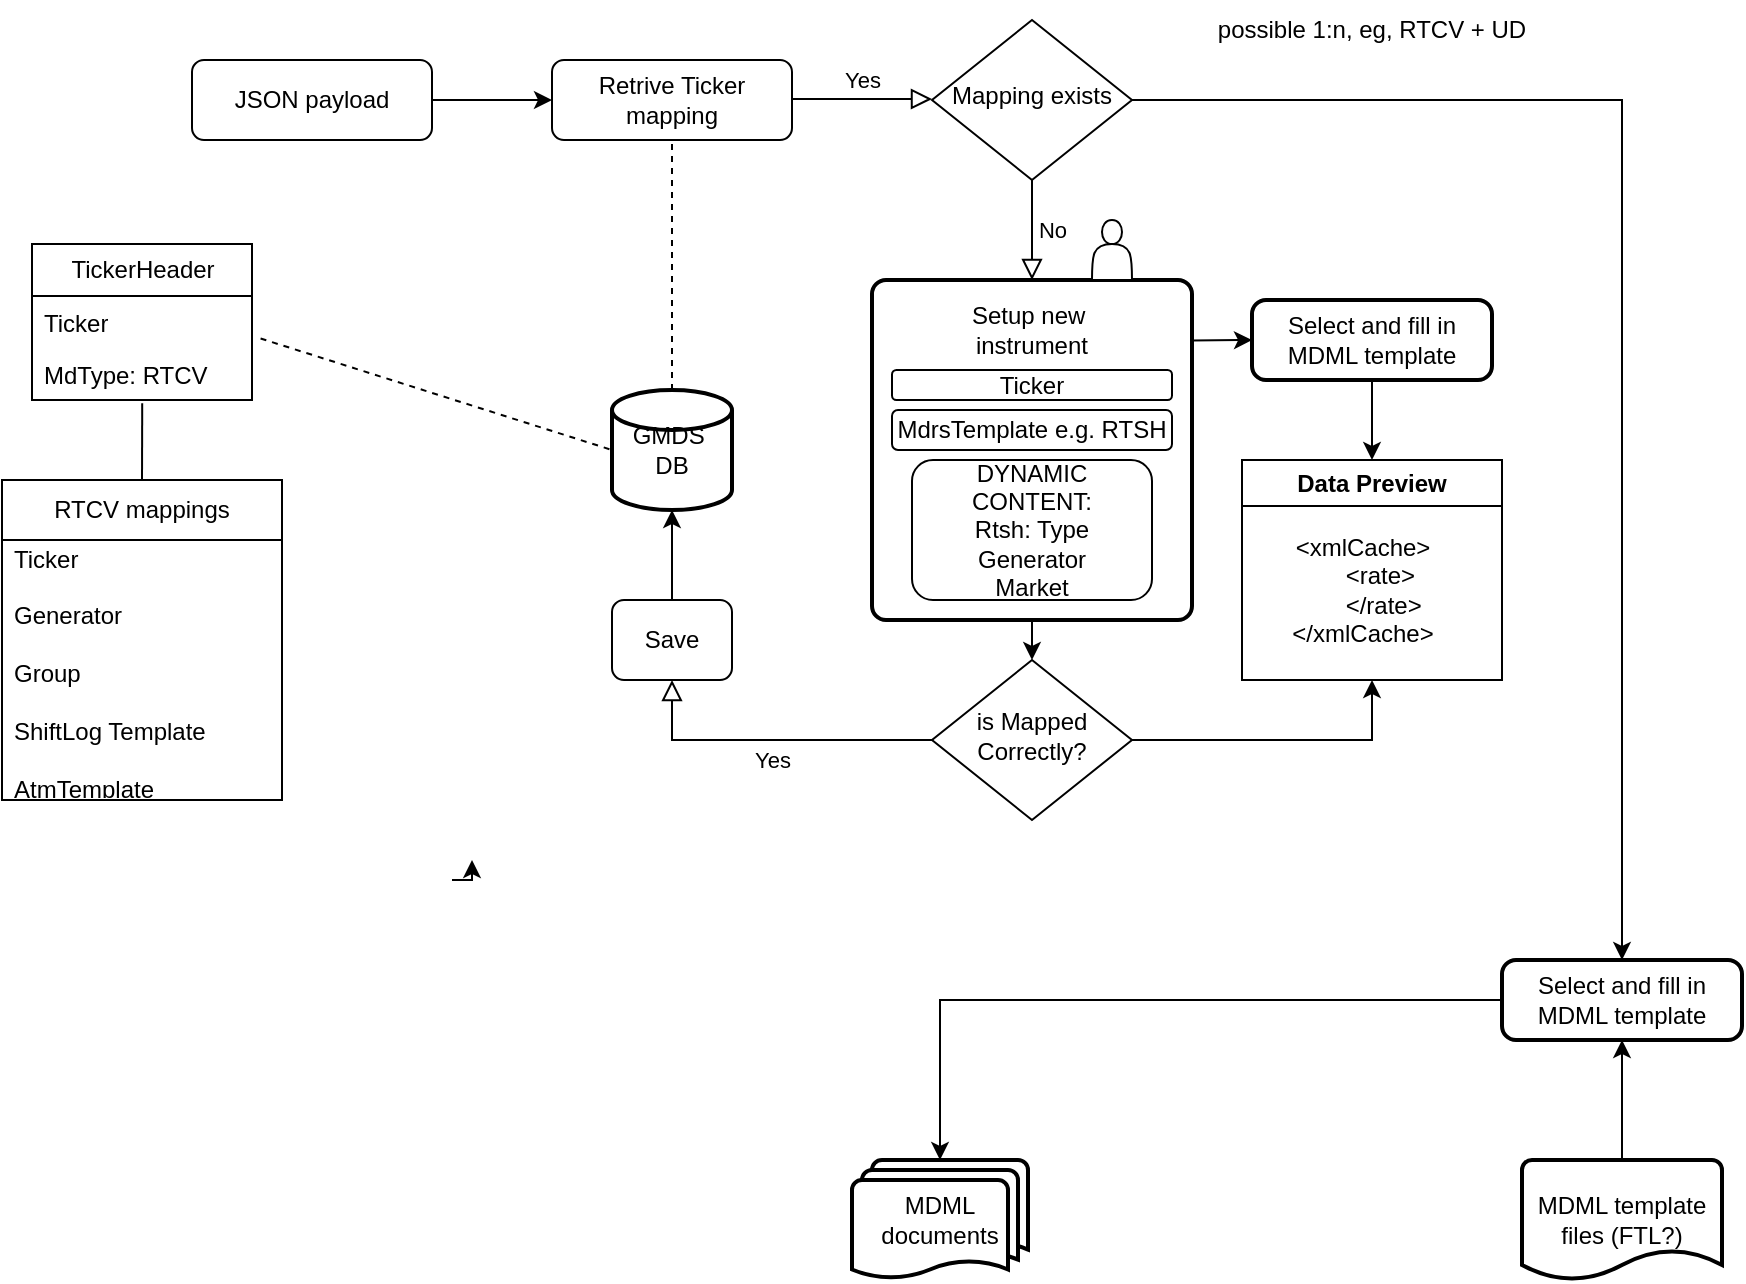 <mxfile version="26.2.14">
  <diagram id="C5RBs43oDa-KdzZeNtuy" name="Page-1">
    <mxGraphModel dx="2043" dy="671" grid="1" gridSize="10" guides="1" tooltips="1" connect="1" arrows="1" fold="1" page="1" pageScale="1" pageWidth="827" pageHeight="1169" math="0" shadow="0">
      <root>
        <mxCell id="WIyWlLk6GJQsqaUBKTNV-0" />
        <mxCell id="WIyWlLk6GJQsqaUBKTNV-1" parent="WIyWlLk6GJQsqaUBKTNV-0" />
        <mxCell id="0x4GOvO5WbsecGbyz3oT-2" style="edgeStyle=orthogonalEdgeStyle;rounded=0;orthogonalLoop=1;jettySize=auto;html=1;exitX=1;exitY=0.5;exitDx=0;exitDy=0;entryX=0;entryY=0.5;entryDx=0;entryDy=0;" edge="1" parent="WIyWlLk6GJQsqaUBKTNV-1" source="WIyWlLk6GJQsqaUBKTNV-3">
          <mxGeometry relative="1" as="geometry">
            <mxPoint x="210" y="70" as="targetPoint" />
          </mxGeometry>
        </mxCell>
        <mxCell id="WIyWlLk6GJQsqaUBKTNV-3" value="JSON payload" style="rounded=1;whiteSpace=wrap;html=1;fontSize=12;glass=0;strokeWidth=1;shadow=0;" parent="WIyWlLk6GJQsqaUBKTNV-1" vertex="1">
          <mxGeometry x="30" y="50" width="120" height="40" as="geometry" />
        </mxCell>
        <mxCell id="0x4GOvO5WbsecGbyz3oT-62" style="edgeStyle=orthogonalEdgeStyle;rounded=0;orthogonalLoop=1;jettySize=auto;html=1;exitX=0.5;exitY=0;exitDx=0;exitDy=0;" edge="1" parent="WIyWlLk6GJQsqaUBKTNV-1">
          <mxGeometry relative="1" as="geometry">
            <mxPoint x="170" y="450" as="targetPoint" />
            <mxPoint x="160" y="460" as="sourcePoint" />
          </mxGeometry>
        </mxCell>
        <mxCell id="0x4GOvO5WbsecGbyz3oT-65" style="edgeStyle=orthogonalEdgeStyle;rounded=0;orthogonalLoop=1;jettySize=auto;html=1;exitX=0.5;exitY=1;exitDx=0;exitDy=0;entryX=0.5;entryY=0;entryDx=0;entryDy=0;" edge="1" parent="WIyWlLk6GJQsqaUBKTNV-1" source="0x4GOvO5WbsecGbyz3oT-0" target="0x4GOvO5WbsecGbyz3oT-64">
          <mxGeometry relative="1" as="geometry" />
        </mxCell>
        <mxCell id="0x4GOvO5WbsecGbyz3oT-0" value="" style="rounded=1;whiteSpace=wrap;html=1;absoluteArcSize=1;arcSize=14;strokeWidth=2;align=center;" vertex="1" parent="WIyWlLk6GJQsqaUBKTNV-1">
          <mxGeometry x="370" y="160" width="160" height="170" as="geometry" />
        </mxCell>
        <mxCell id="0x4GOvO5WbsecGbyz3oT-3" value="GMDS&amp;nbsp;&lt;div&gt;DB&lt;/div&gt;" style="strokeWidth=2;html=1;shape=mxgraph.flowchart.database;whiteSpace=wrap;" vertex="1" parent="WIyWlLk6GJQsqaUBKTNV-1">
          <mxGeometry x="240" y="215" width="60" height="60" as="geometry" />
        </mxCell>
        <mxCell id="0x4GOvO5WbsecGbyz3oT-4" value="Yes" style="edgeStyle=orthogonalEdgeStyle;rounded=0;html=1;jettySize=auto;orthogonalLoop=1;fontSize=11;endArrow=block;endFill=0;endSize=8;strokeWidth=1;shadow=0;labelBackgroundColor=none;exitX=1;exitY=0.5;exitDx=0;exitDy=0;" edge="1" parent="WIyWlLk6GJQsqaUBKTNV-1">
          <mxGeometry y="10" relative="1" as="geometry">
            <mxPoint as="offset" />
            <mxPoint x="330" y="69.5" as="sourcePoint" />
            <mxPoint x="400" y="69.5" as="targetPoint" />
          </mxGeometry>
        </mxCell>
        <mxCell id="0x4GOvO5WbsecGbyz3oT-5" value="No" style="edgeStyle=orthogonalEdgeStyle;rounded=0;html=1;jettySize=auto;orthogonalLoop=1;fontSize=11;endArrow=block;endFill=0;endSize=8;strokeWidth=1;shadow=0;labelBackgroundColor=none;exitX=0.5;exitY=1;exitDx=0;exitDy=0;entryX=0.5;entryY=0;entryDx=0;entryDy=0;" edge="1" parent="WIyWlLk6GJQsqaUBKTNV-1" source="0x4GOvO5WbsecGbyz3oT-6" target="0x4GOvO5WbsecGbyz3oT-0">
          <mxGeometry y="10" relative="1" as="geometry">
            <mxPoint as="offset" />
            <mxPoint x="260" y="110" as="sourcePoint" />
            <mxPoint x="260" y="160" as="targetPoint" />
          </mxGeometry>
        </mxCell>
        <mxCell id="0x4GOvO5WbsecGbyz3oT-46" style="edgeStyle=orthogonalEdgeStyle;rounded=0;orthogonalLoop=1;jettySize=auto;html=1;exitX=1;exitY=0.5;exitDx=0;exitDy=0;" edge="1" parent="WIyWlLk6GJQsqaUBKTNV-1" source="0x4GOvO5WbsecGbyz3oT-6" target="0x4GOvO5WbsecGbyz3oT-10">
          <mxGeometry relative="1" as="geometry" />
        </mxCell>
        <mxCell id="0x4GOvO5WbsecGbyz3oT-6" value="Mapping exists" style="rhombus;whiteSpace=wrap;html=1;shadow=0;fontFamily=Helvetica;fontSize=12;align=center;strokeWidth=1;spacing=6;spacingTop=-4;" vertex="1" parent="WIyWlLk6GJQsqaUBKTNV-1">
          <mxGeometry x="400" y="30" width="100" height="80" as="geometry" />
        </mxCell>
        <mxCell id="0x4GOvO5WbsecGbyz3oT-7" value="Retrive Ticker mapping" style="rounded=1;whiteSpace=wrap;html=1;fontSize=12;glass=0;strokeWidth=1;shadow=0;" vertex="1" parent="WIyWlLk6GJQsqaUBKTNV-1">
          <mxGeometry x="210" y="50" width="120" height="40" as="geometry" />
        </mxCell>
        <mxCell id="0x4GOvO5WbsecGbyz3oT-8" value="" style="endArrow=none;dashed=1;html=1;rounded=0;exitX=0.5;exitY=0;exitDx=0;exitDy=0;exitPerimeter=0;entryX=0.5;entryY=1;entryDx=0;entryDy=0;" edge="1" parent="WIyWlLk6GJQsqaUBKTNV-1" source="0x4GOvO5WbsecGbyz3oT-3" target="0x4GOvO5WbsecGbyz3oT-7">
          <mxGeometry width="50" height="50" relative="1" as="geometry">
            <mxPoint x="390" y="320" as="sourcePoint" />
            <mxPoint x="440" y="270" as="targetPoint" />
          </mxGeometry>
        </mxCell>
        <mxCell id="0x4GOvO5WbsecGbyz3oT-9" value="" style="shape=actor;whiteSpace=wrap;html=1;" vertex="1" parent="WIyWlLk6GJQsqaUBKTNV-1">
          <mxGeometry x="480" y="130" width="20" height="30" as="geometry" />
        </mxCell>
        <mxCell id="0x4GOvO5WbsecGbyz3oT-10" value="Select and fill in MDML template" style="rounded=1;whiteSpace=wrap;html=1;absoluteArcSize=1;arcSize=14;strokeWidth=2;" vertex="1" parent="WIyWlLk6GJQsqaUBKTNV-1">
          <mxGeometry x="685" y="500" width="120" height="40" as="geometry" />
        </mxCell>
        <mxCell id="0x4GOvO5WbsecGbyz3oT-12" value="Setup new&amp;nbsp;&lt;div&gt;instrument&lt;/div&gt;" style="text;html=1;align=center;verticalAlign=middle;whiteSpace=wrap;rounded=0;" vertex="1" parent="WIyWlLk6GJQsqaUBKTNV-1">
          <mxGeometry x="410" y="170" width="80" height="30" as="geometry" />
        </mxCell>
        <mxCell id="0x4GOvO5WbsecGbyz3oT-13" value="TickerHeader" style="swimlane;fontStyle=0;childLayout=stackLayout;horizontal=1;startSize=26;fillColor=none;horizontalStack=0;resizeParent=1;resizeParentMax=0;resizeLast=0;collapsible=1;marginBottom=0;html=1;" vertex="1" parent="WIyWlLk6GJQsqaUBKTNV-1">
          <mxGeometry x="-50" y="142" width="110" height="78" as="geometry" />
        </mxCell>
        <mxCell id="0x4GOvO5WbsecGbyz3oT-14" value="Ticker" style="text;strokeColor=none;fillColor=none;align=left;verticalAlign=top;spacingLeft=4;spacingRight=4;overflow=hidden;rotatable=0;points=[[0,0.5],[1,0.5]];portConstraint=eastwest;whiteSpace=wrap;html=1;" vertex="1" parent="0x4GOvO5WbsecGbyz3oT-13">
          <mxGeometry y="26" width="110" height="26" as="geometry" />
        </mxCell>
        <mxCell id="0x4GOvO5WbsecGbyz3oT-15" value="MdType: RTCV" style="text;strokeColor=none;fillColor=none;align=left;verticalAlign=top;spacingLeft=4;spacingRight=4;overflow=hidden;rotatable=0;points=[[0,0.5],[1,0.5]];portConstraint=eastwest;whiteSpace=wrap;html=1;" vertex="1" parent="0x4GOvO5WbsecGbyz3oT-13">
          <mxGeometry y="52" width="110" height="26" as="geometry" />
        </mxCell>
        <mxCell id="0x4GOvO5WbsecGbyz3oT-20" value="RTCV mappings" style="swimlane;fontStyle=0;childLayout=stackLayout;horizontal=1;startSize=30;horizontalStack=0;resizeParent=1;resizeParentMax=0;resizeLast=0;collapsible=1;marginBottom=0;whiteSpace=wrap;html=1;" vertex="1" parent="WIyWlLk6GJQsqaUBKTNV-1">
          <mxGeometry x="-65" y="260" width="140" height="160" as="geometry" />
        </mxCell>
        <mxCell id="0x4GOvO5WbsecGbyz3oT-21" value="Ticker&lt;div&gt;&lt;br&gt;&lt;/div&gt;&lt;div&gt;Generator&lt;/div&gt;&lt;div&gt;&lt;br&gt;&lt;/div&gt;&lt;div&gt;Group&lt;/div&gt;&lt;div&gt;&lt;br&gt;&lt;/div&gt;&lt;div&gt;ShiftLog Template&lt;br&gt;&lt;br&gt;AtmTemplate&lt;/div&gt;&lt;div&gt;&lt;br&gt;&lt;/div&gt;&lt;div&gt;&lt;br&gt;&lt;/div&gt;" style="text;strokeColor=none;fillColor=none;align=left;verticalAlign=middle;spacingLeft=4;spacingRight=4;overflow=hidden;points=[[0,0.5],[1,0.5]];portConstraint=eastwest;rotatable=0;whiteSpace=wrap;html=1;" vertex="1" parent="0x4GOvO5WbsecGbyz3oT-20">
          <mxGeometry y="30" width="140" height="130" as="geometry" />
        </mxCell>
        <mxCell id="0x4GOvO5WbsecGbyz3oT-37" value="" style="endArrow=none;dashed=1;html=1;rounded=0;exitX=1.039;exitY=0.817;exitDx=0;exitDy=0;exitPerimeter=0;entryX=0;entryY=0.5;entryDx=0;entryDy=0;entryPerimeter=0;" edge="1" parent="WIyWlLk6GJQsqaUBKTNV-1" source="0x4GOvO5WbsecGbyz3oT-14" target="0x4GOvO5WbsecGbyz3oT-3">
          <mxGeometry width="50" height="50" relative="1" as="geometry">
            <mxPoint x="520" y="360" as="sourcePoint" />
            <mxPoint x="570" y="310" as="targetPoint" />
          </mxGeometry>
        </mxCell>
        <mxCell id="0x4GOvO5WbsecGbyz3oT-38" value="" style="endArrow=none;html=1;rounded=0;exitX=0.5;exitY=0;exitDx=0;exitDy=0;entryX=0.501;entryY=1.064;entryDx=0;entryDy=0;entryPerimeter=0;" edge="1" parent="WIyWlLk6GJQsqaUBKTNV-1" source="0x4GOvO5WbsecGbyz3oT-20" target="0x4GOvO5WbsecGbyz3oT-15">
          <mxGeometry width="50" height="50" relative="1" as="geometry">
            <mxPoint x="520" y="360" as="sourcePoint" />
            <mxPoint x="570" y="310" as="targetPoint" />
          </mxGeometry>
        </mxCell>
        <mxCell id="0x4GOvO5WbsecGbyz3oT-39" value="Ticker" style="rounded=1;whiteSpace=wrap;html=1;" vertex="1" parent="WIyWlLk6GJQsqaUBKTNV-1">
          <mxGeometry x="380" y="205" width="140" height="15" as="geometry" />
        </mxCell>
        <mxCell id="0x4GOvO5WbsecGbyz3oT-42" value="DYNAMIC CONTENT:&lt;br&gt;Rtsh: Type&lt;br&gt;Generator&lt;br&gt;Market" style="rounded=1;whiteSpace=wrap;html=1;" vertex="1" parent="WIyWlLk6GJQsqaUBKTNV-1">
          <mxGeometry x="390" y="250" width="120" height="70" as="geometry" />
        </mxCell>
        <mxCell id="0x4GOvO5WbsecGbyz3oT-43" value="MdrsTemplate e.g. RTSH" style="rounded=1;whiteSpace=wrap;html=1;" vertex="1" parent="WIyWlLk6GJQsqaUBKTNV-1">
          <mxGeometry x="380" y="225" width="140" height="20" as="geometry" />
        </mxCell>
        <mxCell id="0x4GOvO5WbsecGbyz3oT-51" value="possible 1:n, eg, RTCV + UD" style="text;html=1;align=center;verticalAlign=middle;whiteSpace=wrap;rounded=0;" vertex="1" parent="WIyWlLk6GJQsqaUBKTNV-1">
          <mxGeometry x="540" y="20" width="160" height="30" as="geometry" />
        </mxCell>
        <mxCell id="0x4GOvO5WbsecGbyz3oT-53" value="Select and fill in MDML template" style="rounded=1;whiteSpace=wrap;html=1;absoluteArcSize=1;arcSize=14;strokeWidth=2;" vertex="1" parent="WIyWlLk6GJQsqaUBKTNV-1">
          <mxGeometry x="560" y="170" width="120" height="40" as="geometry" />
        </mxCell>
        <mxCell id="0x4GOvO5WbsecGbyz3oT-56" value="" style="endArrow=classic;html=1;rounded=0;entryX=0;entryY=0.5;entryDx=0;entryDy=0;exitX=0.999;exitY=0.178;exitDx=0;exitDy=0;exitPerimeter=0;" edge="1" parent="WIyWlLk6GJQsqaUBKTNV-1" source="0x4GOvO5WbsecGbyz3oT-0" target="0x4GOvO5WbsecGbyz3oT-53">
          <mxGeometry width="50" height="50" relative="1" as="geometry">
            <mxPoint x="470" y="260" as="sourcePoint" />
            <mxPoint x="520" y="210" as="targetPoint" />
          </mxGeometry>
        </mxCell>
        <mxCell id="0x4GOvO5WbsecGbyz3oT-59" value="Data Preview" style="swimlane;whiteSpace=wrap;html=1;" vertex="1" parent="WIyWlLk6GJQsqaUBKTNV-1">
          <mxGeometry x="555" y="250" width="130" height="110" as="geometry" />
        </mxCell>
        <mxCell id="0x4GOvO5WbsecGbyz3oT-60" value="&lt;span style=&quot;text-align: left; text-wrap-mode: wrap;&quot;&gt;&amp;lt;xmlCache&amp;gt;&lt;/span&gt;&lt;div style=&quot;text-align: left; text-wrap-mode: wrap;&quot;&gt;&lt;span style=&quot;white-space: pre;&quot;&gt;&#x9;&lt;/span&gt;&amp;lt;rate&amp;gt;&lt;/div&gt;&lt;div style=&quot;text-align: left; text-wrap-mode: wrap;&quot;&gt;&lt;span style=&quot;white-space: pre;&quot;&gt;&#x9;&lt;/span&gt;&amp;lt;/rate&amp;gt;&lt;br&gt;&amp;lt;/xmlCache&amp;gt;&lt;/div&gt;" style="text;html=1;align=center;verticalAlign=middle;resizable=0;points=[];autosize=1;strokeColor=none;fillColor=none;" vertex="1" parent="0x4GOvO5WbsecGbyz3oT-59">
          <mxGeometry x="15" y="30" width="90" height="70" as="geometry" />
        </mxCell>
        <mxCell id="0x4GOvO5WbsecGbyz3oT-61" value="" style="endArrow=classic;html=1;rounded=0;exitX=0.5;exitY=1;exitDx=0;exitDy=0;entryX=0.5;entryY=0;entryDx=0;entryDy=0;" edge="1" parent="WIyWlLk6GJQsqaUBKTNV-1" source="0x4GOvO5WbsecGbyz3oT-53" target="0x4GOvO5WbsecGbyz3oT-59">
          <mxGeometry width="50" height="50" relative="1" as="geometry">
            <mxPoint x="480" y="350" as="sourcePoint" />
            <mxPoint x="530" y="300" as="targetPoint" />
          </mxGeometry>
        </mxCell>
        <mxCell id="0x4GOvO5WbsecGbyz3oT-75" style="edgeStyle=orthogonalEdgeStyle;rounded=0;orthogonalLoop=1;jettySize=auto;html=1;exitX=1;exitY=0.5;exitDx=0;exitDy=0;entryX=0.5;entryY=1;entryDx=0;entryDy=0;" edge="1" parent="WIyWlLk6GJQsqaUBKTNV-1" source="0x4GOvO5WbsecGbyz3oT-64" target="0x4GOvO5WbsecGbyz3oT-59">
          <mxGeometry relative="1" as="geometry" />
        </mxCell>
        <mxCell id="0x4GOvO5WbsecGbyz3oT-64" value="is Mapped Correctly?" style="rhombus;whiteSpace=wrap;html=1;shadow=0;fontFamily=Helvetica;fontSize=12;align=center;strokeWidth=1;spacing=6;spacingTop=-4;" vertex="1" parent="WIyWlLk6GJQsqaUBKTNV-1">
          <mxGeometry x="400" y="350" width="100" height="80" as="geometry" />
        </mxCell>
        <mxCell id="0x4GOvO5WbsecGbyz3oT-68" value="Yes" style="edgeStyle=orthogonalEdgeStyle;rounded=0;html=1;jettySize=auto;orthogonalLoop=1;fontSize=11;endArrow=block;endFill=0;endSize=8;strokeWidth=1;shadow=0;labelBackgroundColor=none;exitX=0;exitY=0.5;exitDx=0;exitDy=0;entryX=0.5;entryY=1;entryDx=0;entryDy=0;" edge="1" parent="WIyWlLk6GJQsqaUBKTNV-1" source="0x4GOvO5WbsecGbyz3oT-64" target="0x4GOvO5WbsecGbyz3oT-69">
          <mxGeometry y="10" relative="1" as="geometry">
            <mxPoint as="offset" />
            <mxPoint x="340" y="79.5" as="sourcePoint" />
            <mxPoint x="270" y="370" as="targetPoint" />
            <Array as="points">
              <mxPoint x="270" y="390" />
            </Array>
          </mxGeometry>
        </mxCell>
        <mxCell id="0x4GOvO5WbsecGbyz3oT-69" value="Save" style="rounded=1;whiteSpace=wrap;html=1;fontSize=12;glass=0;strokeWidth=1;shadow=0;" vertex="1" parent="WIyWlLk6GJQsqaUBKTNV-1">
          <mxGeometry x="240" y="320" width="60" height="40" as="geometry" />
        </mxCell>
        <mxCell id="0x4GOvO5WbsecGbyz3oT-76" style="edgeStyle=orthogonalEdgeStyle;rounded=0;orthogonalLoop=1;jettySize=auto;html=1;exitX=0.5;exitY=0;exitDx=0;exitDy=0;entryX=0.5;entryY=1;entryDx=0;entryDy=0;entryPerimeter=0;" edge="1" parent="WIyWlLk6GJQsqaUBKTNV-1" source="0x4GOvO5WbsecGbyz3oT-69" target="0x4GOvO5WbsecGbyz3oT-3">
          <mxGeometry relative="1" as="geometry" />
        </mxCell>
        <mxCell id="0x4GOvO5WbsecGbyz3oT-77" value="MDML documents" style="strokeWidth=2;html=1;shape=mxgraph.flowchart.multi-document;whiteSpace=wrap;" vertex="1" parent="WIyWlLk6GJQsqaUBKTNV-1">
          <mxGeometry x="360" y="600" width="88" height="60" as="geometry" />
        </mxCell>
        <mxCell id="0x4GOvO5WbsecGbyz3oT-79" style="edgeStyle=orthogonalEdgeStyle;rounded=0;orthogonalLoop=1;jettySize=auto;html=1;exitX=0;exitY=0.5;exitDx=0;exitDy=0;entryX=0.5;entryY=0;entryDx=0;entryDy=0;entryPerimeter=0;" edge="1" parent="WIyWlLk6GJQsqaUBKTNV-1" source="0x4GOvO5WbsecGbyz3oT-10" target="0x4GOvO5WbsecGbyz3oT-77">
          <mxGeometry relative="1" as="geometry" />
        </mxCell>
        <mxCell id="0x4GOvO5WbsecGbyz3oT-81" style="edgeStyle=orthogonalEdgeStyle;rounded=0;orthogonalLoop=1;jettySize=auto;html=1;entryX=0.5;entryY=1;entryDx=0;entryDy=0;" edge="1" parent="WIyWlLk6GJQsqaUBKTNV-1" source="0x4GOvO5WbsecGbyz3oT-80" target="0x4GOvO5WbsecGbyz3oT-10">
          <mxGeometry relative="1" as="geometry" />
        </mxCell>
        <mxCell id="0x4GOvO5WbsecGbyz3oT-80" value="MDML template files (FTL?)" style="strokeWidth=2;html=1;shape=mxgraph.flowchart.document2;whiteSpace=wrap;size=0.25;" vertex="1" parent="WIyWlLk6GJQsqaUBKTNV-1">
          <mxGeometry x="695" y="600" width="100" height="60" as="geometry" />
        </mxCell>
      </root>
    </mxGraphModel>
  </diagram>
</mxfile>
